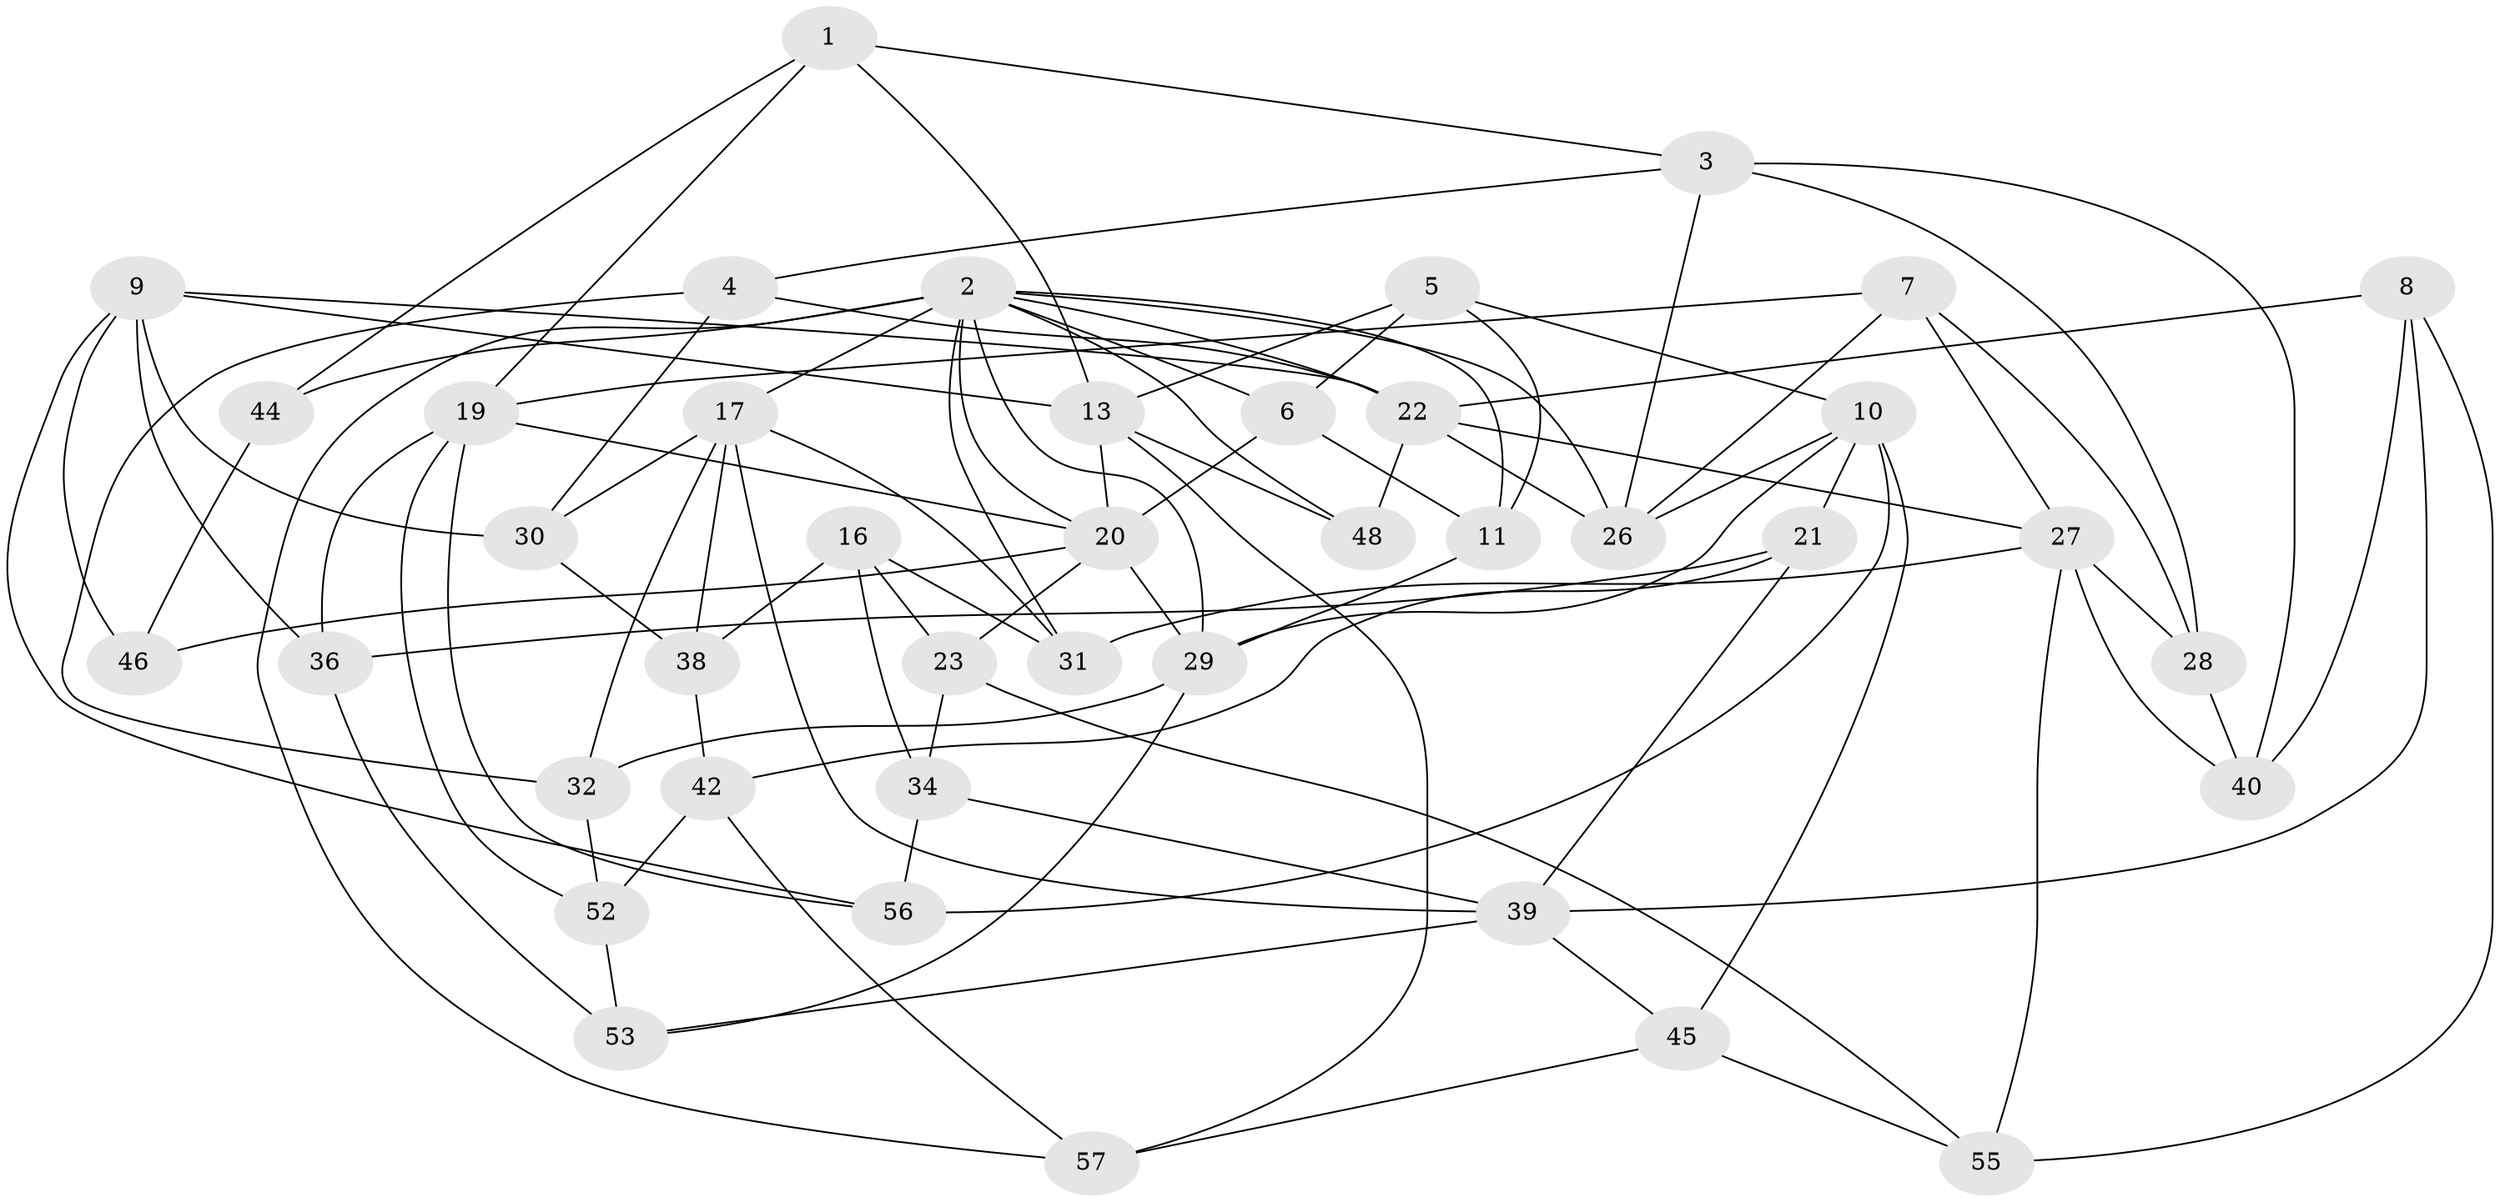 // original degree distribution, {4: 1.0}
// Generated by graph-tools (version 1.1) at 2025/21/03/04/25 18:21:01]
// undirected, 41 vertices, 96 edges
graph export_dot {
graph [start="1"]
  node [color=gray90,style=filled];
  1;
  2 [super="+12+37"];
  3 [super="+14"];
  4;
  5;
  6;
  7;
  8;
  9 [super="+24"];
  10 [super="+43"];
  11;
  13 [super="+18"];
  16;
  17 [super="+25"];
  19 [super="+51"];
  20 [super="+58+35"];
  21;
  22 [super="+50+59"];
  23;
  26 [super="+33"];
  27 [super="+54"];
  28;
  29 [super="+49"];
  30;
  31;
  32;
  34;
  36;
  38;
  39 [super="+47"];
  40;
  42;
  44;
  45;
  46;
  48;
  52;
  53;
  55;
  56;
  57;
  1 -- 44;
  1 -- 13;
  1 -- 19;
  1 -- 3;
  2 -- 6;
  2 -- 57;
  2 -- 26;
  2 -- 44 [weight=2];
  2 -- 31;
  2 -- 22;
  2 -- 48;
  2 -- 17;
  2 -- 20;
  2 -- 11;
  2 -- 29;
  3 -- 4;
  3 -- 40;
  3 -- 28;
  3 -- 26 [weight=2];
  4 -- 32;
  4 -- 30;
  4 -- 22;
  5 -- 13;
  5 -- 11;
  5 -- 6;
  5 -- 10;
  6 -- 11;
  6 -- 20;
  7 -- 19;
  7 -- 27;
  7 -- 28;
  7 -- 26;
  8 -- 22;
  8 -- 39;
  8 -- 55;
  8 -- 40;
  9 -- 46;
  9 -- 13;
  9 -- 36;
  9 -- 56;
  9 -- 22;
  9 -- 30;
  10 -- 29;
  10 -- 21;
  10 -- 56;
  10 -- 45;
  10 -- 26;
  11 -- 29;
  13 -- 57;
  13 -- 48;
  13 -- 20;
  16 -- 38;
  16 -- 31;
  16 -- 34;
  16 -- 23;
  17 -- 38;
  17 -- 31;
  17 -- 32;
  17 -- 30;
  17 -- 39;
  19 -- 36;
  19 -- 56;
  19 -- 20;
  19 -- 52;
  20 -- 46 [weight=2];
  20 -- 23;
  20 -- 29;
  21 -- 42;
  21 -- 36;
  21 -- 39;
  22 -- 48 [weight=2];
  22 -- 26;
  22 -- 27;
  23 -- 34;
  23 -- 55;
  27 -- 28;
  27 -- 31;
  27 -- 40;
  27 -- 55;
  28 -- 40;
  29 -- 32;
  29 -- 53;
  30 -- 38;
  32 -- 52;
  34 -- 56;
  34 -- 39;
  36 -- 53;
  38 -- 42;
  39 -- 45;
  39 -- 53;
  42 -- 57;
  42 -- 52;
  44 -- 46;
  45 -- 55;
  45 -- 57;
  52 -- 53;
}
